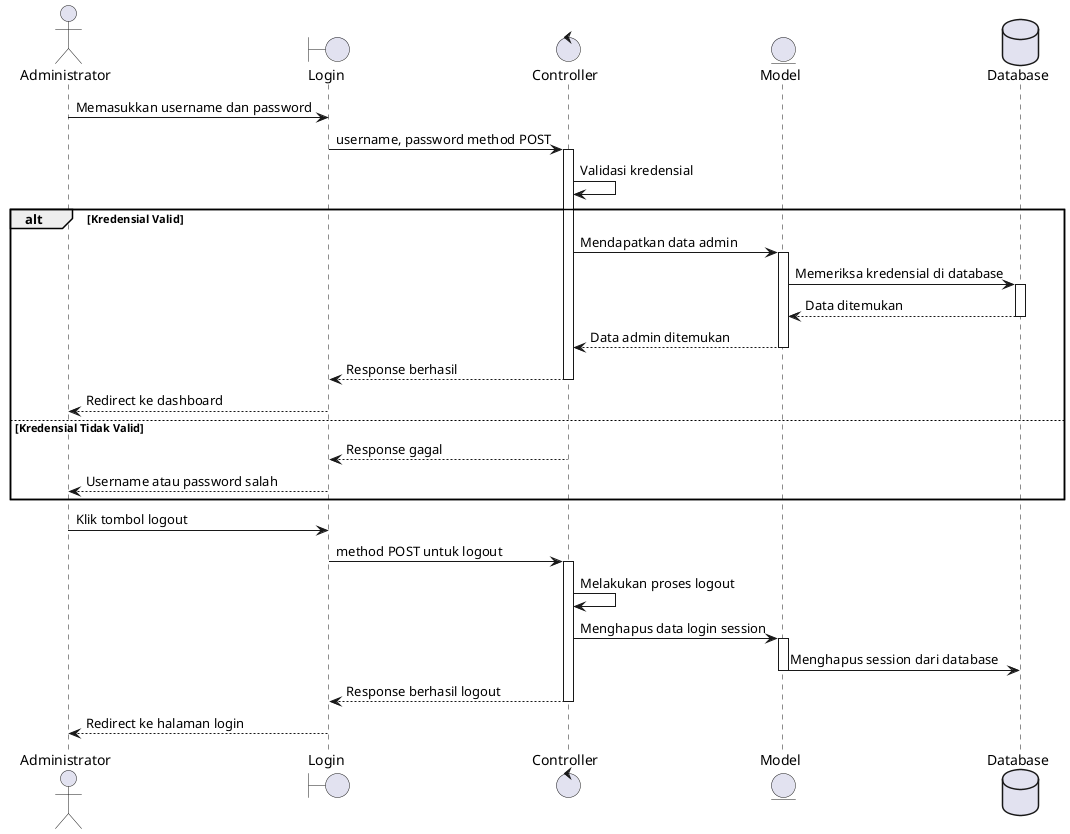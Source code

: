 @startuml

actor Administrator as admin
boundary "Login" as login
control "Controller" as controller
entity "Model" as model
database "Database" as db

admin -> login : Memasukkan username dan password

login -> controller: username, password method POST

activate controller
controller -> controller: Validasi kredensial

alt Kredensial Valid
    controller -> model: Mendapatkan data admin
    activate model
    model -> db: Memeriksa kredensial di database
    activate db
    db --> model: Data ditemukan
    deactivate db
    model --> controller: Data admin ditemukan
    deactivate model
    controller --> login: Response berhasil
    deactivate controller
    login --> admin: Redirect ke dashboard
    
else Kredensial Tidak Valid
    controller --> login: Response gagal
    deactivate controller
    login --> admin: Username atau password salah
end

admin -> login : Klik tombol logout

login -> controller: method POST untuk logout

activate controller
controller -> controller: Melakukan proses logout

controller -> model: Menghapus data login session

activate model
model -> db: Menghapus session dari database
deactivate model

controller --> login: Response berhasil logout
deactivate controller

login --> admin: Redirect ke halaman login

@enduml

